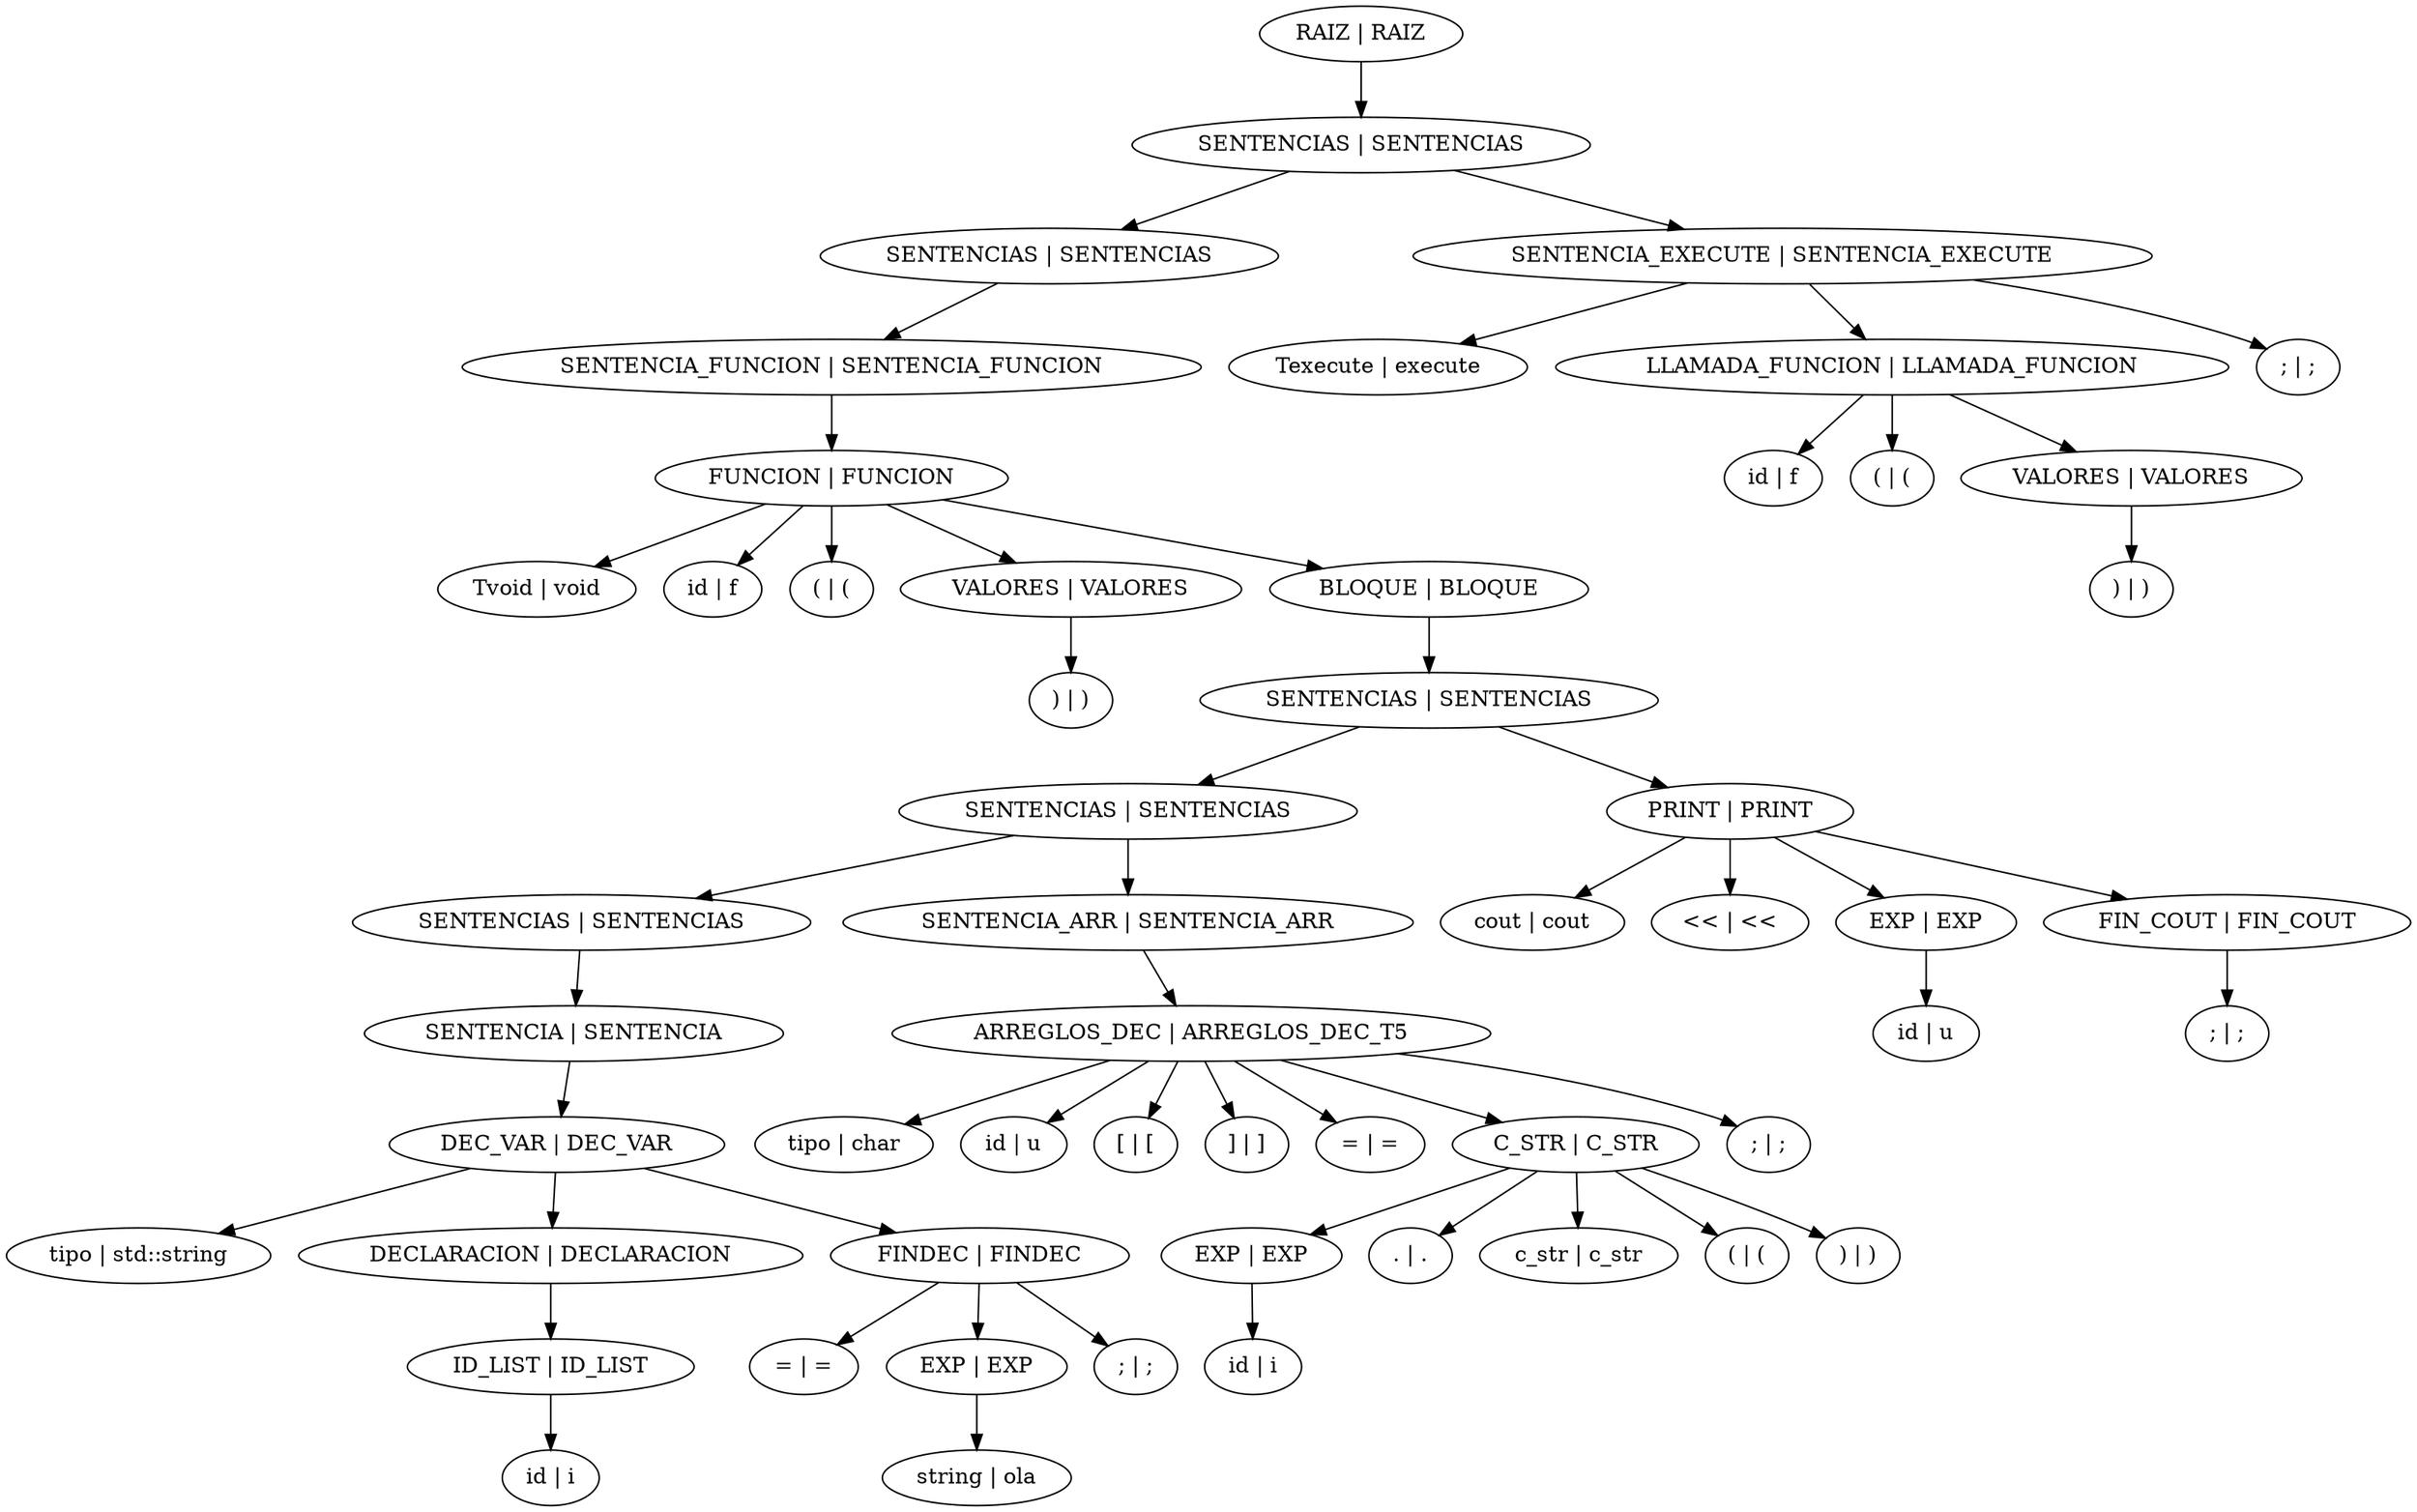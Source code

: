 digraph G{Node0[label="RAIZ | RAIZ"];
Node1[label="SENTENCIAS | SENTENCIAS"];
Node0->Node1;
Node2[label="SENTENCIAS | SENTENCIAS"];
Node1->Node2;
Node3[label="SENTENCIA_FUNCION | SENTENCIA_FUNCION"];
Node2->Node3;
Node4[label="FUNCION | FUNCION"];
Node3->Node4;
Node5[label="Tvoid | void"];
Node4->Node5;
Node6[label="id | f"];
Node4->Node6;
Node7[label="( | ("];
Node4->Node7;
Node8[label="VALORES | VALORES"];
Node4->Node8;
Node9[label=") | )"];
Node8->Node9;
Node10[label="BLOQUE | BLOQUE"];
Node4->Node10;
Node11[label="SENTENCIAS | SENTENCIAS"];
Node10->Node11;
Node12[label="SENTENCIAS | SENTENCIAS"];
Node11->Node12;
Node13[label="SENTENCIAS | SENTENCIAS"];
Node12->Node13;
Node14[label="SENTENCIA | SENTENCIA"];
Node13->Node14;
Node15[label="DEC_VAR | DEC_VAR"];
Node14->Node15;
Node16[label="tipo | std::string"];
Node15->Node16;
Node17[label="DECLARACION | DECLARACION"];
Node15->Node17;
Node18[label="ID_LIST | ID_LIST"];
Node17->Node18;
Node19[label="id | i"];
Node18->Node19;
Node20[label="FINDEC | FINDEC"];
Node15->Node20;
Node21[label="= | ="];
Node20->Node21;
Node22[label="EXP | EXP"];
Node20->Node22;
Node23[label="string | ola"];
Node22->Node23;
Node24[label="; | ;"];
Node20->Node24;
Node25[label="SENTENCIA_ARR | SENTENCIA_ARR"];
Node12->Node25;
Node26[label="ARREGLOS_DEC | ARREGLOS_DEC_T5"];
Node25->Node26;
Node27[label="tipo | char"];
Node26->Node27;
Node28[label="id | u"];
Node26->Node28;
Node29[label="[ | ["];
Node26->Node29;
Node30[label="] | ]"];
Node26->Node30;
Node31[label="= | ="];
Node26->Node31;
Node32[label="C_STR | C_STR"];
Node26->Node32;
Node33[label="EXP | EXP"];
Node32->Node33;
Node34[label="id | i"];
Node33->Node34;
Node35[label=". | ."];
Node32->Node35;
Node36[label="c_str | c_str"];
Node32->Node36;
Node37[label="( | ("];
Node32->Node37;
Node38[label=") | )"];
Node32->Node38;
Node39[label="; | ;"];
Node26->Node39;
Node40[label="PRINT | PRINT"];
Node11->Node40;
Node41[label="cout | cout"];
Node40->Node41;
Node42[label="<< | <<"];
Node40->Node42;
Node43[label="EXP | EXP"];
Node40->Node43;
Node44[label="id | u"];
Node43->Node44;
Node45[label="FIN_COUT | FIN_COUT"];
Node40->Node45;
Node46[label="; | ;"];
Node45->Node46;
Node47[label="SENTENCIA_EXECUTE | SENTENCIA_EXECUTE"];
Node1->Node47;
Node48[label="Texecute | execute"];
Node47->Node48;
Node49[label="LLAMADA_FUNCION | LLAMADA_FUNCION"];
Node47->Node49;
Node50[label="id | f"];
Node49->Node50;
Node51[label="( | ("];
Node49->Node51;
Node52[label="VALORES | VALORES"];
Node49->Node52;
Node53[label=") | )"];
Node52->Node53;
Node54[label="; | ;"];
Node47->Node54;
}